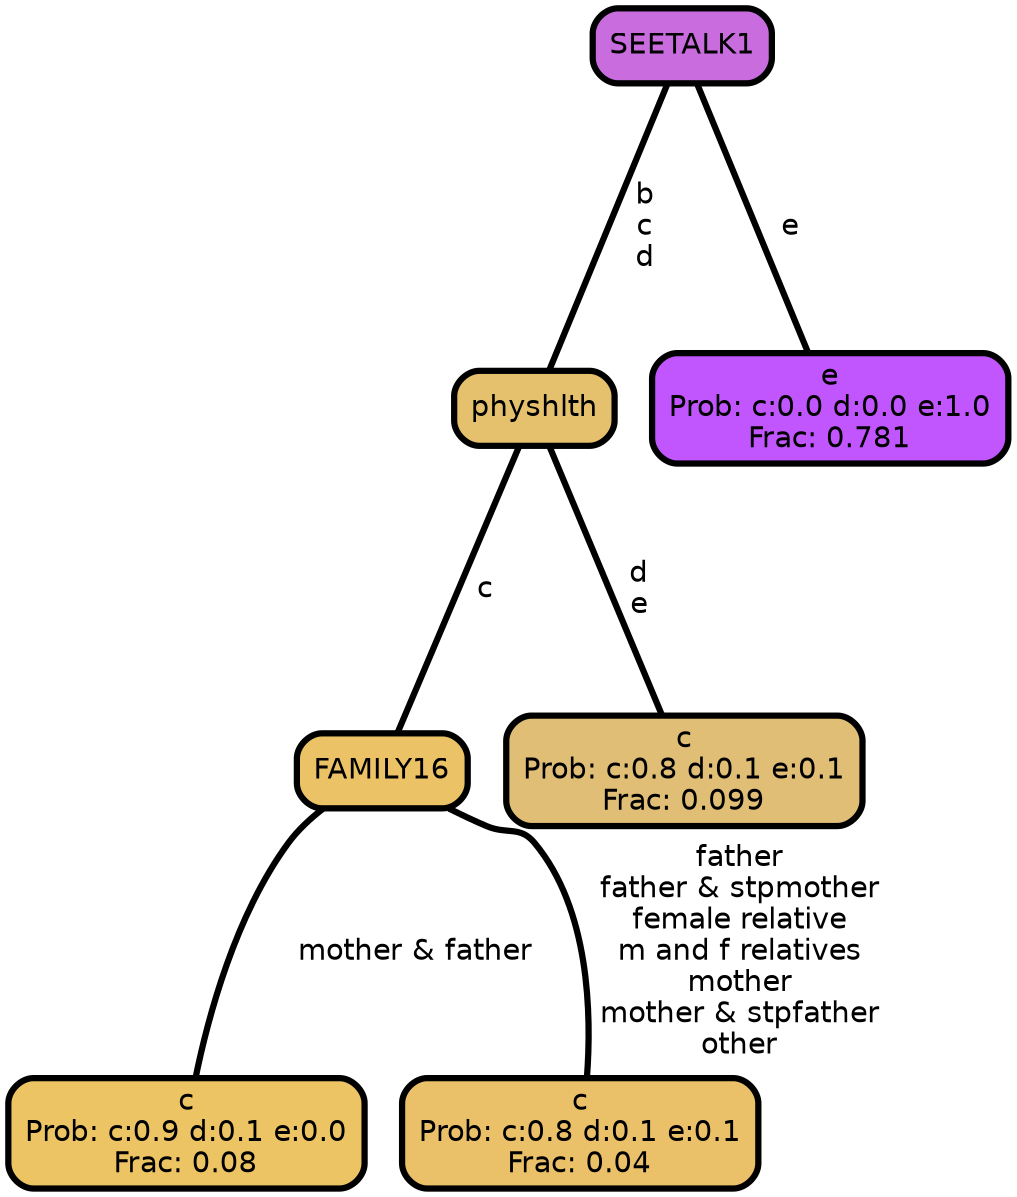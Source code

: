 graph Tree {
node [shape=box, style="filled, rounded",color="black",penwidth="3",fontcolor="black",                 fontname=helvetica] ;
graph [ranksep="0 equally", splines=straight,                 bgcolor=transparent, dpi=200] ;
edge [fontname=helvetica, color=black] ;
0 [label="c
Prob: c:0.9 d:0.1 e:0.0
Frac: 0.08", fillcolor="#ecc464"] ;
1 [label="FAMILY16", fillcolor="#ebc366"] ;
2 [label="c
Prob: c:0.8 d:0.1 e:0.1
Frac: 0.04", fillcolor="#eac169"] ;
3 [label="physhlth", fillcolor="#e6c16d"] ;
4 [label="c
Prob: c:0.8 d:0.1 e:0.1
Frac: 0.099", fillcolor="#e0be75"] ;
5 [label="SEETALK1", fillcolor="#c96cde"] ;
6 [label="e
Prob: c:0.0 d:0.0 e:1.0
Frac: 0.781", fillcolor="#c155fe"] ;
1 -- 0 [label=" mother & father",penwidth=3] ;
1 -- 2 [label=" father\n father & stpmother\n female relative\n m and f relatives\n mother\n mother & stpfather\n other",penwidth=3] ;
3 -- 1 [label=" c",penwidth=3] ;
3 -- 4 [label=" d\n e",penwidth=3] ;
5 -- 3 [label=" b\n c\n d",penwidth=3] ;
5 -- 6 [label=" e",penwidth=3] ;
{rank = same;}}